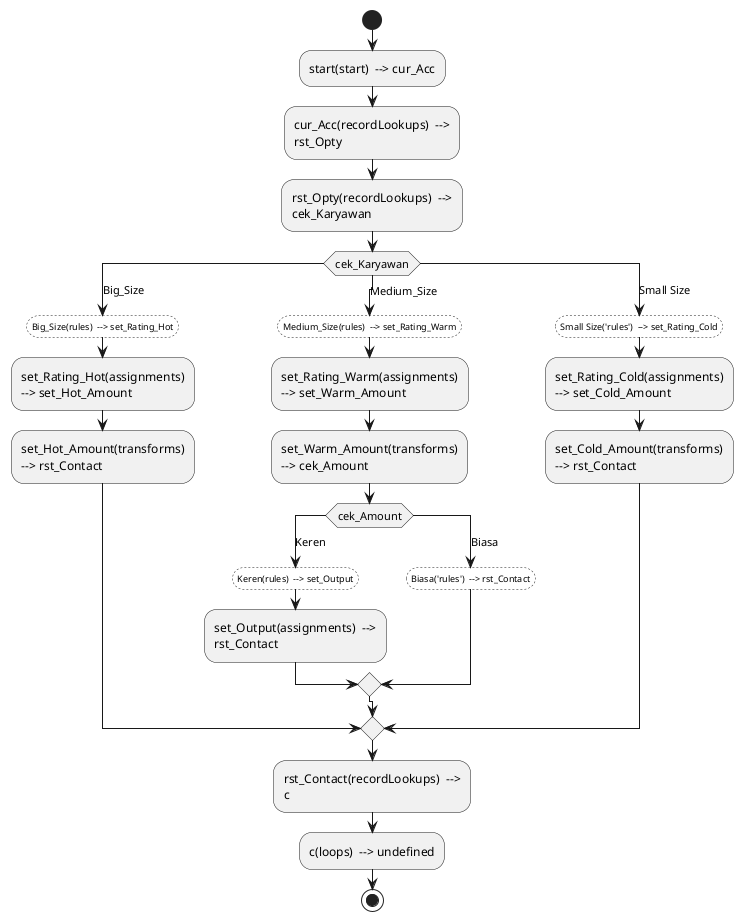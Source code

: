 @startuml
<style>
    element {
        MinimumWidth 100
        MaximumWidth 180
    }
    .kondisi {
        FontSize 9
        Padding 5
        LineStyle 2
        BackGroundColor transparent
        HorizontalAlignment center
    }
</style>
skinparam defaultFontName "verdana"
start
:start(start)  --> cur_Acc;
:cur_Acc(recordLookups)  --> rst_Opty;
:rst_Opty(recordLookups)  --> cek_Karyawan;
switch (cek_Karyawan)
case (Big_Size)
	:Big_Size(rules)  --> set_Rating_Hot;<<kondisi>>
	:set_Rating_Hot(assignments)  --> set_Hot_Amount;
	:set_Hot_Amount(transforms)  --> rst_Contact;
case (Medium_Size)
	:Medium_Size(rules)  --> set_Rating_Warm;<<kondisi>>
	:set_Rating_Warm(assignments)  --> set_Warm_Amount;
	:set_Warm_Amount(transforms)  --> cek_Amount;
	switch (cek_Amount)
case (Keren)
	:Keren(rules)  --> set_Output;<<kondisi>>
	:set_Output(assignments)  --> rst_Contact;
case (Biasa)
	:Biasa('rules')  --> rst_Contact;<<kondisi>>
endswitch
case (Small Size)
	:Small Size('rules')  --> set_Rating_Cold;<<kondisi>>
	:set_Rating_Cold(assignments)  --> set_Cold_Amount;
	:set_Cold_Amount(transforms)  --> rst_Contact;
endswitch
:rst_Contact(recordLookups)  --> c;
:c(loops)  --> undefined;
stop
@enduml